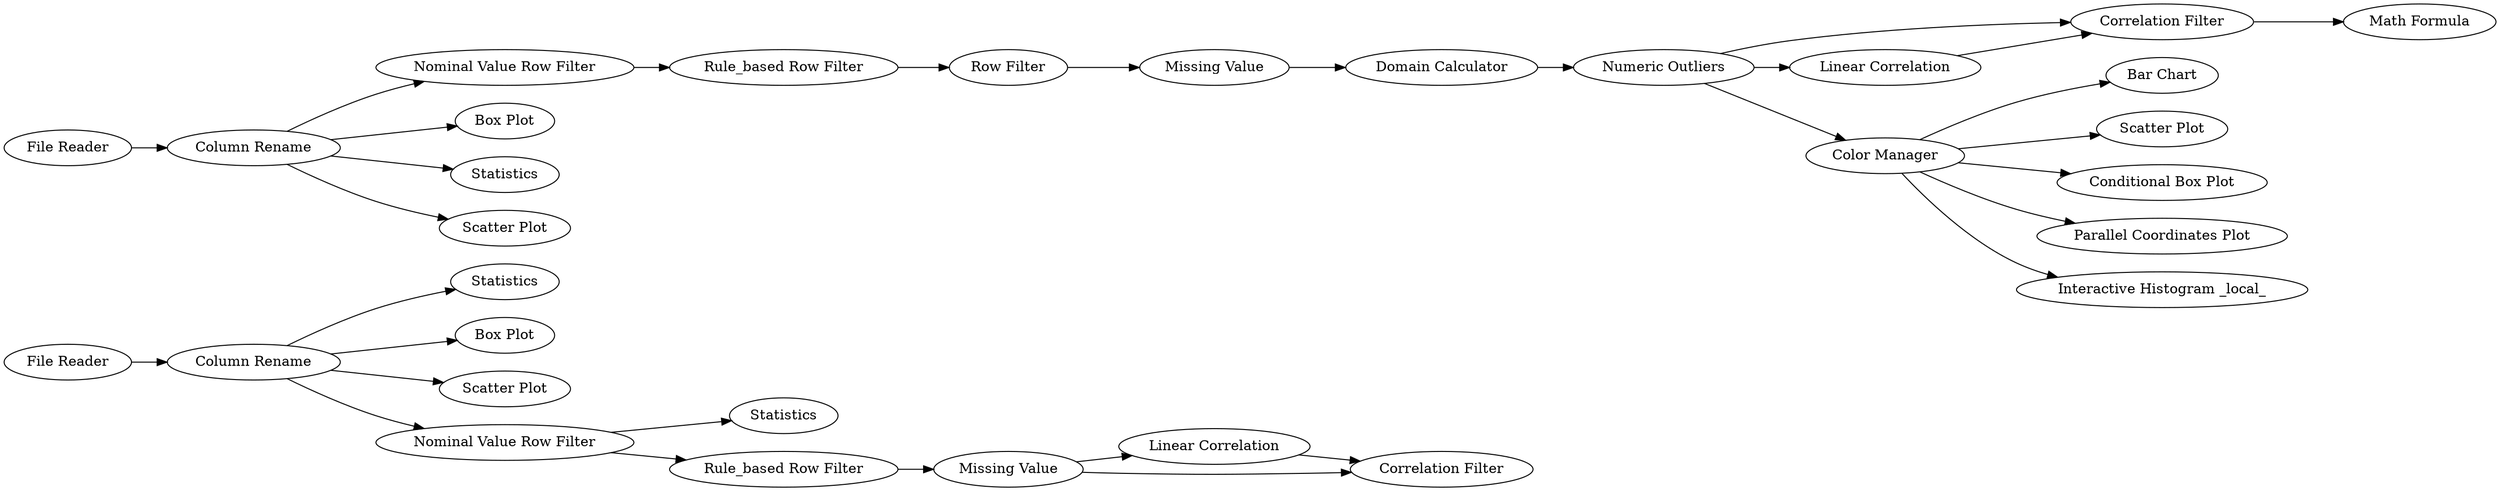 digraph {
	73 [label="File Reader"]
	74 [label="Column Rename"]
	75 [label=Statistics]
	76 [label="Box Plot"]
	77 [label="Scatter Plot"]
	78 [label="Nominal Value Row Filter"]
	79 [label=Statistics]
	80 [label="Rule_based Row Filter"]
	81 [label="Missing Value"]
	82 [label="Linear Correlation"]
	83 [label="Correlation Filter"]
	84 [label="File Reader"]
	85 [label="Nominal Value Row Filter"]
	86 [label="Missing Value"]
	88 [label="Correlation Filter"]
	89 [label="Rule_based Row Filter"]
	90 [label="Box Plot"]
	91 [label="Linear Correlation"]
	92 [label=Statistics]
	93 [label="Scatter Plot"]
	94 [label="Column Rename"]
	95 [label="Row Filter"]
	96 [label="Color Manager"]
	97 [label="Domain Calculator"]
	100 [label="Bar Chart"]
	101 [label="Scatter Plot"]
	102 [label="Conditional Box Plot"]
	103 [label="Numeric Outliers"]
	104 [label="Parallel Coordinates Plot"]
	105 [label="Interactive Histogram _local_"]
	106 [label="Math Formula"]
	73 -> 74
	74 -> 75
	74 -> 78
	74 -> 76
	74 -> 77
	78 -> 79
	78 -> 80
	80 -> 81
	81 -> 83
	81 -> 82
	82 -> 83
	84 -> 94
	85 -> 89
	86 -> 97
	88 -> 106
	89 -> 95
	91 -> 88
	94 -> 92
	94 -> 93
	94 -> 90
	94 -> 85
	95 -> 86
	96 -> 100
	96 -> 101
	96 -> 102
	96 -> 104
	96 -> 105
	97 -> 103
	103 -> 96
	103 -> 91
	103 -> 88
	rankdir=LR
}
